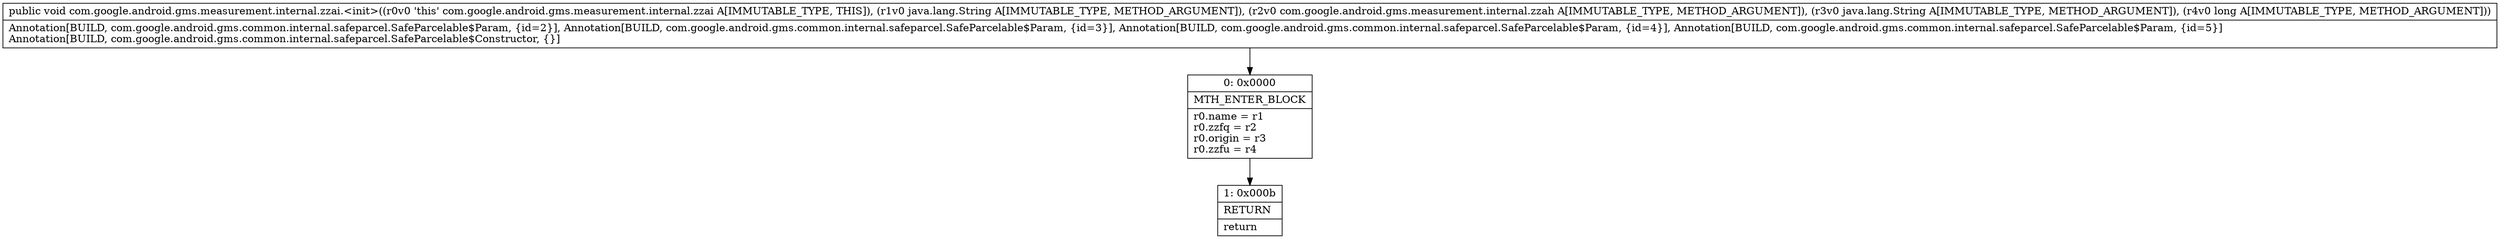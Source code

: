 digraph "CFG forcom.google.android.gms.measurement.internal.zzai.\<init\>(Ljava\/lang\/String;Lcom\/google\/android\/gms\/measurement\/internal\/zzah;Ljava\/lang\/String;J)V" {
Node_0 [shape=record,label="{0\:\ 0x0000|MTH_ENTER_BLOCK\l|r0.name = r1\lr0.zzfq = r2\lr0.origin = r3\lr0.zzfu = r4\l}"];
Node_1 [shape=record,label="{1\:\ 0x000b|RETURN\l|return\l}"];
MethodNode[shape=record,label="{public void com.google.android.gms.measurement.internal.zzai.\<init\>((r0v0 'this' com.google.android.gms.measurement.internal.zzai A[IMMUTABLE_TYPE, THIS]), (r1v0 java.lang.String A[IMMUTABLE_TYPE, METHOD_ARGUMENT]), (r2v0 com.google.android.gms.measurement.internal.zzah A[IMMUTABLE_TYPE, METHOD_ARGUMENT]), (r3v0 java.lang.String A[IMMUTABLE_TYPE, METHOD_ARGUMENT]), (r4v0 long A[IMMUTABLE_TYPE, METHOD_ARGUMENT]))  | Annotation[BUILD, com.google.android.gms.common.internal.safeparcel.SafeParcelable$Param, \{id=2\}], Annotation[BUILD, com.google.android.gms.common.internal.safeparcel.SafeParcelable$Param, \{id=3\}], Annotation[BUILD, com.google.android.gms.common.internal.safeparcel.SafeParcelable$Param, \{id=4\}], Annotation[BUILD, com.google.android.gms.common.internal.safeparcel.SafeParcelable$Param, \{id=5\}]\lAnnotation[BUILD, com.google.android.gms.common.internal.safeparcel.SafeParcelable$Constructor, \{\}]\l}"];
MethodNode -> Node_0;
Node_0 -> Node_1;
}

